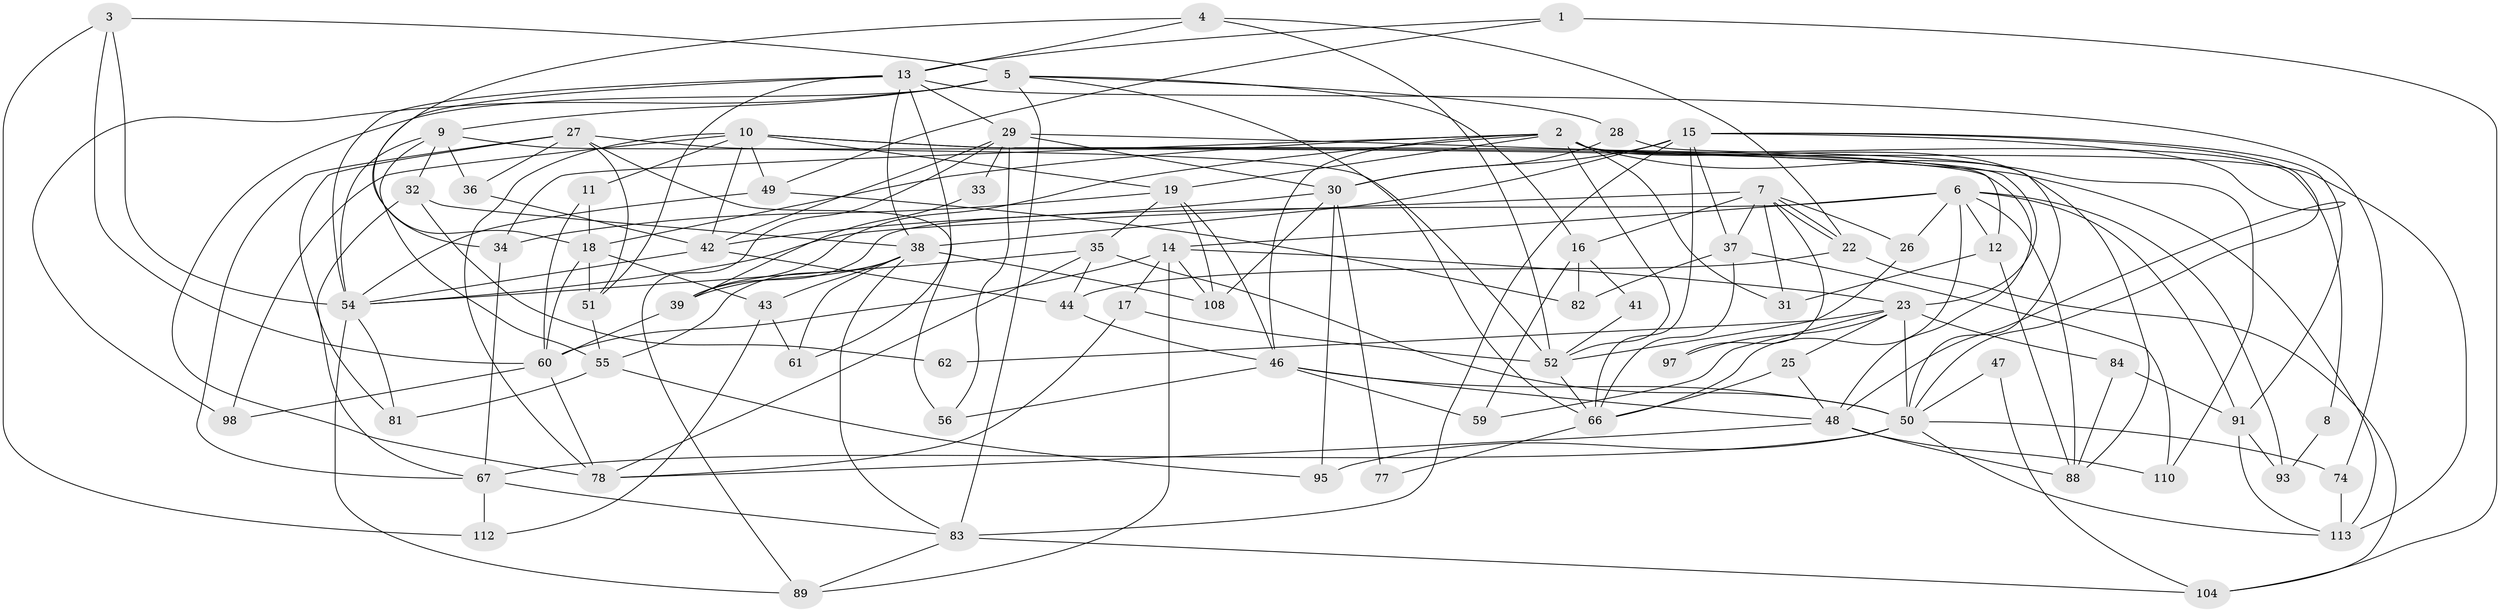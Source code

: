 // Generated by graph-tools (version 1.1) at 2025/23/03/03/25 07:23:56]
// undirected, 75 vertices, 183 edges
graph export_dot {
graph [start="1"]
  node [color=gray90,style=filled];
  1;
  2 [super="+64"];
  3 [super="+99"];
  4;
  5 [super="+109"];
  6 [super="+102"];
  7 [super="+69"];
  8;
  9 [super="+21"];
  10 [super="+20"];
  11;
  12;
  13 [super="+24"];
  14 [super="+86"];
  15 [super="+94"];
  16 [super="+71"];
  17 [super="+76"];
  18 [super="+70"];
  19 [super="+100"];
  22 [super="+79"];
  23 [super="+45"];
  25;
  26;
  27 [super="+90"];
  28 [super="+101"];
  29 [super="+105"];
  30 [super="+68"];
  31;
  32;
  33;
  34;
  35 [super="+80"];
  36;
  37 [super="+103"];
  38 [super="+40"];
  39 [super="+58"];
  41;
  42 [super="+53"];
  43 [super="+57"];
  44;
  46 [super="+65"];
  47;
  48 [super="+106"];
  49 [super="+75"];
  50 [super="+107"];
  51 [super="+63"];
  52 [super="+115"];
  54 [super="+92"];
  55 [super="+114"];
  56;
  59;
  60 [super="+73"];
  61;
  62;
  66 [super="+96"];
  67 [super="+72"];
  74;
  77;
  78 [super="+85"];
  81;
  82;
  83 [super="+87"];
  84;
  88;
  89;
  91 [super="+111"];
  93;
  95;
  97;
  98;
  104;
  108;
  110;
  112;
  113;
  1 -- 104;
  1 -- 49;
  1 -- 13;
  2 -- 46;
  2 -- 88;
  2 -- 8;
  2 -- 19;
  2 -- 31;
  2 -- 34;
  2 -- 113;
  2 -- 18;
  2 -- 39;
  2 -- 110;
  2 -- 52;
  3 -- 54;
  3 -- 112;
  3 -- 5;
  3 -- 60;
  4 -- 18;
  4 -- 13;
  4 -- 22;
  4 -- 52;
  5 -- 28;
  5 -- 16;
  5 -- 66;
  5 -- 98;
  5 -- 83;
  5 -- 9;
  5 -- 78;
  6 -- 14;
  6 -- 91;
  6 -- 39;
  6 -- 88;
  6 -- 26;
  6 -- 12;
  6 -- 93;
  6 -- 66;
  7 -- 22;
  7 -- 22;
  7 -- 16;
  7 -- 97;
  7 -- 37;
  7 -- 54;
  7 -- 26;
  7 -- 31;
  8 -- 93;
  9 -- 48;
  9 -- 32;
  9 -- 36;
  9 -- 54;
  9 -- 55;
  10 -- 19;
  10 -- 23;
  10 -- 98;
  10 -- 42;
  10 -- 11;
  10 -- 12;
  10 -- 78;
  10 -- 49;
  11 -- 18;
  11 -- 60;
  12 -- 88;
  12 -- 31;
  13 -- 34;
  13 -- 61;
  13 -- 54;
  13 -- 29;
  13 -- 38;
  13 -- 74;
  13 -- 51;
  14 -- 89;
  14 -- 17;
  14 -- 108;
  14 -- 23;
  14 -- 60;
  15 -- 66;
  15 -- 48;
  15 -- 83;
  15 -- 50;
  15 -- 37;
  15 -- 30;
  15 -- 91;
  15 -- 38;
  16 -- 59 [weight=2];
  16 -- 41;
  16 -- 82;
  17 -- 52;
  17 -- 78;
  18 -- 60;
  18 -- 51;
  18 -- 43;
  19 -- 34;
  19 -- 35;
  19 -- 108;
  19 -- 46;
  22 -- 44;
  22 -- 104;
  23 -- 25;
  23 -- 50;
  23 -- 62;
  23 -- 97 [weight=2];
  23 -- 84;
  23 -- 59;
  25 -- 66;
  25 -- 48;
  26 -- 52;
  27 -- 52;
  27 -- 81;
  27 -- 51;
  27 -- 36;
  27 -- 56;
  27 -- 67;
  28 -- 50;
  28 -- 30;
  29 -- 89;
  29 -- 113;
  29 -- 42;
  29 -- 33;
  29 -- 56;
  29 -- 30 [weight=2];
  30 -- 42;
  30 -- 108;
  30 -- 77;
  30 -- 95;
  32 -- 38;
  32 -- 62;
  32 -- 67;
  33 -- 39;
  34 -- 67;
  35 -- 44;
  35 -- 50;
  35 -- 54;
  35 -- 78;
  36 -- 42;
  37 -- 66;
  37 -- 82;
  37 -- 110;
  38 -- 61;
  38 -- 43;
  38 -- 83;
  38 -- 55;
  38 -- 39;
  38 -- 108;
  39 -- 60 [weight=2];
  41 -- 52;
  42 -- 44;
  42 -- 54;
  43 -- 61;
  43 -- 112;
  44 -- 46;
  46 -- 59 [weight=2];
  46 -- 48;
  46 -- 56;
  46 -- 50;
  47 -- 104;
  47 -- 50;
  48 -- 110;
  48 -- 88;
  48 -- 78;
  49 -- 54;
  49 -- 82;
  50 -- 113;
  50 -- 95;
  50 -- 67;
  50 -- 74;
  51 -- 55;
  52 -- 66;
  54 -- 81;
  54 -- 89;
  55 -- 95;
  55 -- 81;
  60 -- 98;
  60 -- 78;
  66 -- 77;
  67 -- 112;
  67 -- 83;
  74 -- 113;
  83 -- 89;
  83 -- 104;
  84 -- 91;
  84 -- 88;
  91 -- 93;
  91 -- 113;
}
